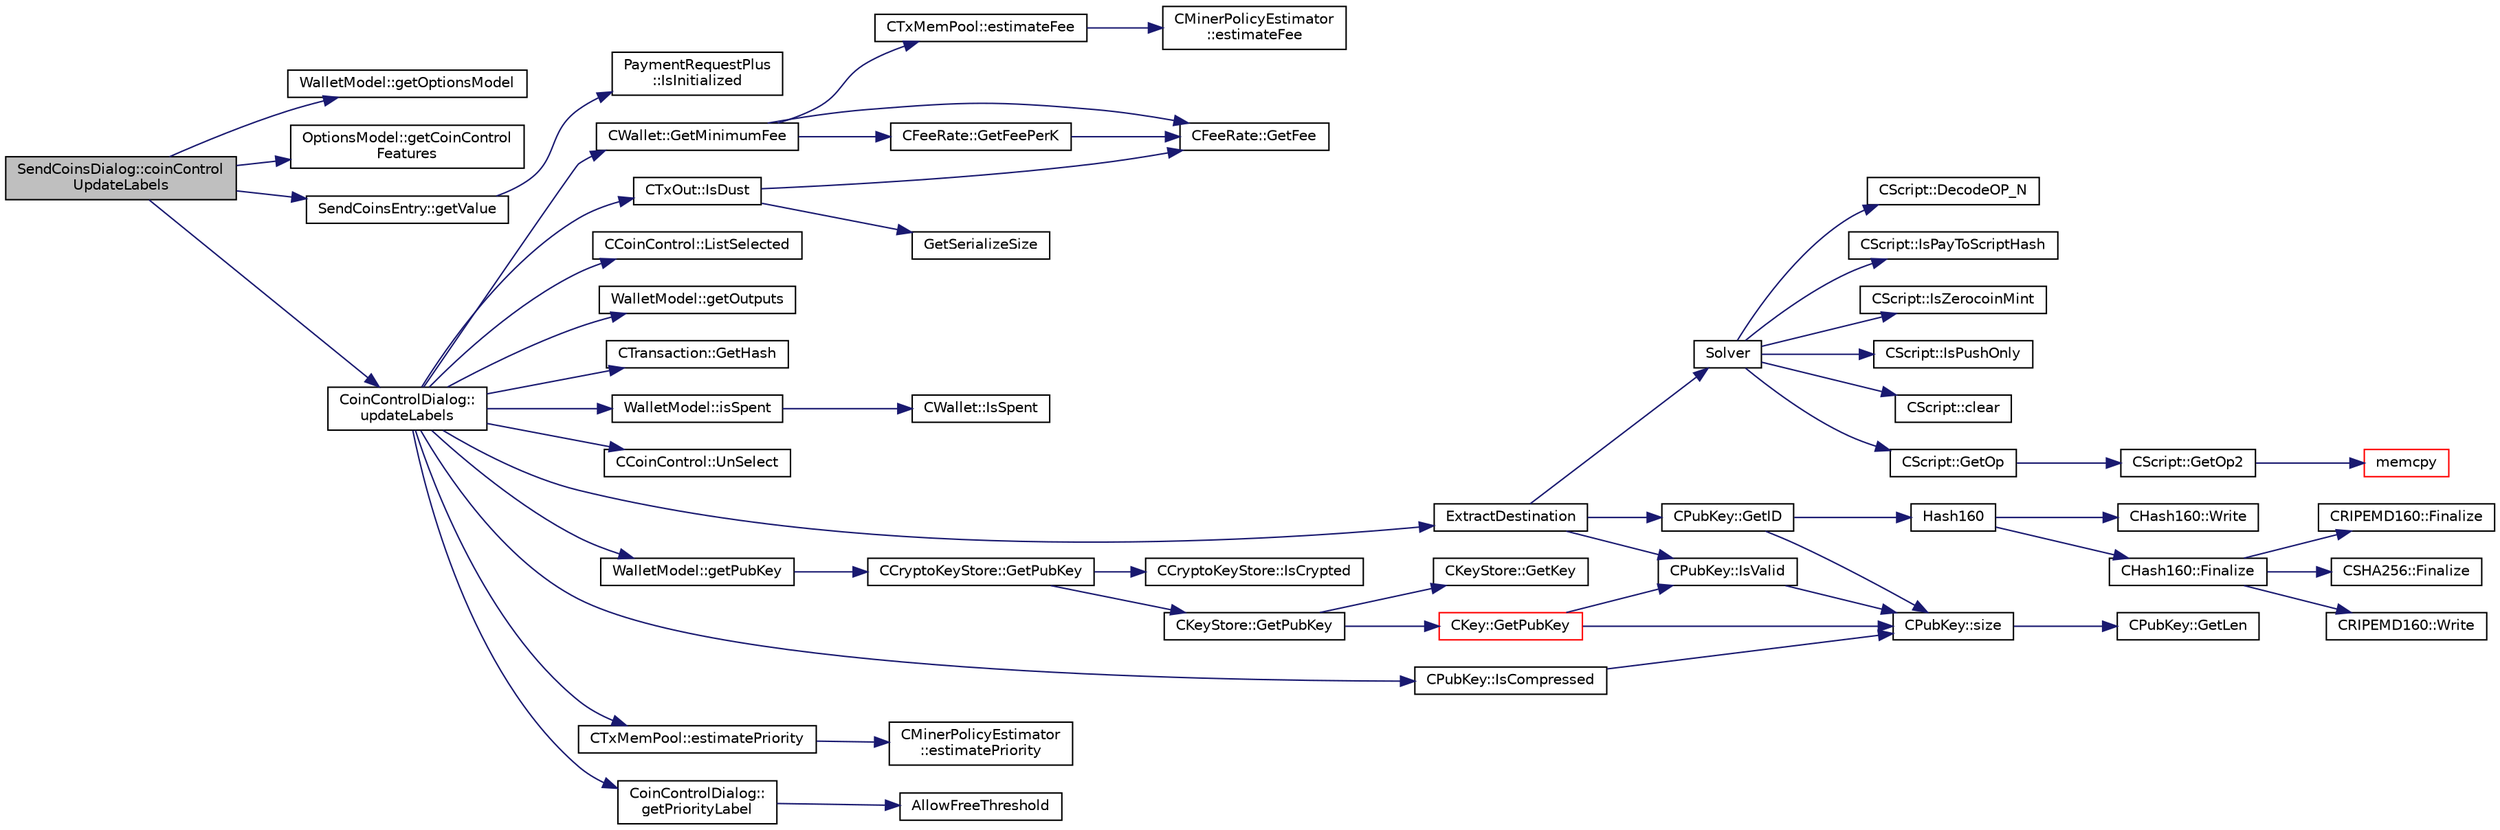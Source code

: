 digraph "SendCoinsDialog::coinControlUpdateLabels"
{
  edge [fontname="Helvetica",fontsize="10",labelfontname="Helvetica",labelfontsize="10"];
  node [fontname="Helvetica",fontsize="10",shape=record];
  rankdir="LR";
  Node625 [label="SendCoinsDialog::coinControl\lUpdateLabels",height=0.2,width=0.4,color="black", fillcolor="grey75", style="filled", fontcolor="black"];
  Node625 -> Node626 [color="midnightblue",fontsize="10",style="solid",fontname="Helvetica"];
  Node626 [label="WalletModel::getOptionsModel",height=0.2,width=0.4,color="black", fillcolor="white", style="filled",URL="$class_wallet_model.html#a96d53e56b3f8f07537ea2523f7a7d300"];
  Node625 -> Node627 [color="midnightblue",fontsize="10",style="solid",fontname="Helvetica"];
  Node627 [label="OptionsModel::getCoinControl\lFeatures",height=0.2,width=0.4,color="black", fillcolor="white", style="filled",URL="$class_options_model.html#ace6c871068f613aee277e37bfdc988c0"];
  Node625 -> Node628 [color="midnightblue",fontsize="10",style="solid",fontname="Helvetica"];
  Node628 [label="SendCoinsEntry::getValue",height=0.2,width=0.4,color="black", fillcolor="white", style="filled",URL="$class_send_coins_entry.html#af36fb0ed9e2e07079c1a982b31e793c8"];
  Node628 -> Node629 [color="midnightblue",fontsize="10",style="solid",fontname="Helvetica"];
  Node629 [label="PaymentRequestPlus\l::IsInitialized",height=0.2,width=0.4,color="black", fillcolor="white", style="filled",URL="$class_payment_request_plus.html#aa3d8c57af7c7bc4ffbc31da32e5a40a6"];
  Node625 -> Node630 [color="midnightblue",fontsize="10",style="solid",fontname="Helvetica"];
  Node630 [label="CoinControlDialog::\lupdateLabels",height=0.2,width=0.4,color="black", fillcolor="white", style="filled",URL="$class_coin_control_dialog.html#a4fc60e89b097952ff22dc0f9c58c87d9"];
  Node630 -> Node631 [color="midnightblue",fontsize="10",style="solid",fontname="Helvetica"];
  Node631 [label="CTxOut::IsDust",height=0.2,width=0.4,color="black", fillcolor="white", style="filled",URL="$class_c_tx_out.html#ad4440670c7b3a59b46fa44f2f032ded8"];
  Node631 -> Node632 [color="midnightblue",fontsize="10",style="solid",fontname="Helvetica"];
  Node632 [label="GetSerializeSize",height=0.2,width=0.4,color="black", fillcolor="white", style="filled",URL="$serialize_8h.html#a48239e478ae730373d1984fe304ca025"];
  Node631 -> Node633 [color="midnightblue",fontsize="10",style="solid",fontname="Helvetica"];
  Node633 [label="CFeeRate::GetFee",height=0.2,width=0.4,color="black", fillcolor="white", style="filled",URL="$class_c_fee_rate.html#a6a3aef64120ef51ac921318282404b0e"];
  Node630 -> Node634 [color="midnightblue",fontsize="10",style="solid",fontname="Helvetica"];
  Node634 [label="CCoinControl::ListSelected",height=0.2,width=0.4,color="black", fillcolor="white", style="filled",URL="$class_c_coin_control.html#a176b3a32b5f623fe25b8e61ca561422e"];
  Node630 -> Node635 [color="midnightblue",fontsize="10",style="solid",fontname="Helvetica"];
  Node635 [label="WalletModel::getOutputs",height=0.2,width=0.4,color="black", fillcolor="white", style="filled",URL="$class_wallet_model.html#a5237ea4d9724807a05e2944e5ce6f181"];
  Node630 -> Node636 [color="midnightblue",fontsize="10",style="solid",fontname="Helvetica"];
  Node636 [label="CTransaction::GetHash",height=0.2,width=0.4,color="black", fillcolor="white", style="filled",URL="$class_c_transaction.html#a7efd1379de830341417c0bfa23a149aa"];
  Node630 -> Node637 [color="midnightblue",fontsize="10",style="solid",fontname="Helvetica"];
  Node637 [label="WalletModel::isSpent",height=0.2,width=0.4,color="black", fillcolor="white", style="filled",URL="$class_wallet_model.html#acb24dd4388e6daef526667fb365a57b1"];
  Node637 -> Node638 [color="midnightblue",fontsize="10",style="solid",fontname="Helvetica"];
  Node638 [label="CWallet::IsSpent",height=0.2,width=0.4,color="black", fillcolor="white", style="filled",URL="$group__map_wallet.html#ga6adcf1c224ed3c3fe4b0b19f6fca75d8",tooltip="Outpoint is spent if any non-conflicted transaction spends it: "];
  Node630 -> Node639 [color="midnightblue",fontsize="10",style="solid",fontname="Helvetica"];
  Node639 [label="CCoinControl::UnSelect",height=0.2,width=0.4,color="black", fillcolor="white", style="filled",URL="$class_c_coin_control.html#a7f9b8135840df5907bc49a4c5cb19ba4"];
  Node630 -> Node640 [color="midnightblue",fontsize="10",style="solid",fontname="Helvetica"];
  Node640 [label="ExtractDestination",height=0.2,width=0.4,color="black", fillcolor="white", style="filled",URL="$standard_8cpp.html#a951f7e601746ae076afdf3169ecca2fc"];
  Node640 -> Node641 [color="midnightblue",fontsize="10",style="solid",fontname="Helvetica"];
  Node641 [label="Solver",height=0.2,width=0.4,color="black", fillcolor="white", style="filled",URL="$standard_8cpp.html#a6ee6be50bff44464e905680c6fcee6dc",tooltip="Return public keys or hashes from scriptPubKey, for &#39;standard&#39; transaction types. ..."];
  Node641 -> Node642 [color="midnightblue",fontsize="10",style="solid",fontname="Helvetica"];
  Node642 [label="CScript::IsPayToScriptHash",height=0.2,width=0.4,color="black", fillcolor="white", style="filled",URL="$class_c_script.html#a0c3729c606d318923dc06f95d85a0971"];
  Node641 -> Node643 [color="midnightblue",fontsize="10",style="solid",fontname="Helvetica"];
  Node643 [label="CScript::IsZerocoinMint",height=0.2,width=0.4,color="black", fillcolor="white", style="filled",URL="$class_c_script.html#aadeaf93bd9c00abc9e20d082051adac8"];
  Node641 -> Node644 [color="midnightblue",fontsize="10",style="solid",fontname="Helvetica"];
  Node644 [label="CScript::IsPushOnly",height=0.2,width=0.4,color="black", fillcolor="white", style="filled",URL="$class_c_script.html#a090905f875fa5a40e616b319de8e973f",tooltip="Called by IsStandardTx and P2SH/BIP62 VerifyScript (which makes it consensus-critical). "];
  Node641 -> Node645 [color="midnightblue",fontsize="10",style="solid",fontname="Helvetica"];
  Node645 [label="CScript::clear",height=0.2,width=0.4,color="black", fillcolor="white", style="filled",URL="$class_c_script.html#a7b2baf842621f07c4939408acf63377c"];
  Node641 -> Node646 [color="midnightblue",fontsize="10",style="solid",fontname="Helvetica"];
  Node646 [label="CScript::GetOp",height=0.2,width=0.4,color="black", fillcolor="white", style="filled",URL="$class_c_script.html#a94635ed93d8d244ec3acfa83f9ecfe5f"];
  Node646 -> Node647 [color="midnightblue",fontsize="10",style="solid",fontname="Helvetica"];
  Node647 [label="CScript::GetOp2",height=0.2,width=0.4,color="black", fillcolor="white", style="filled",URL="$class_c_script.html#aac2dbe75742054049b0c6de0e9473ef0"];
  Node647 -> Node648 [color="midnightblue",fontsize="10",style="solid",fontname="Helvetica"];
  Node648 [label="memcpy",height=0.2,width=0.4,color="red", fillcolor="white", style="filled",URL="$glibc__compat_8cpp.html#a0f46826ab0466591e136db24394923cf"];
  Node641 -> Node650 [color="midnightblue",fontsize="10",style="solid",fontname="Helvetica"];
  Node650 [label="CScript::DecodeOP_N",height=0.2,width=0.4,color="black", fillcolor="white", style="filled",URL="$class_c_script.html#a7f975fca06b3e9a17da8ba23c7647e2e",tooltip="Encode/decode small integers: "];
  Node640 -> Node651 [color="midnightblue",fontsize="10",style="solid",fontname="Helvetica"];
  Node651 [label="CPubKey::IsValid",height=0.2,width=0.4,color="black", fillcolor="white", style="filled",URL="$class_c_pub_key.html#a4fa94293cf8577fd039b9a133f6c7f30"];
  Node651 -> Node652 [color="midnightblue",fontsize="10",style="solid",fontname="Helvetica"];
  Node652 [label="CPubKey::size",height=0.2,width=0.4,color="black", fillcolor="white", style="filled",URL="$class_c_pub_key.html#a6bb28fcf0a5f799c69f5b7269363b309",tooltip="Simple read-only vector-like interface to the pubkey data. "];
  Node652 -> Node653 [color="midnightblue",fontsize="10",style="solid",fontname="Helvetica"];
  Node653 [label="CPubKey::GetLen",height=0.2,width=0.4,color="black", fillcolor="white", style="filled",URL="$class_c_pub_key.html#a7dc71b3f037c84268dc22de97d7b65fb",tooltip="Compute the length of a pubkey with a given first byte. "];
  Node640 -> Node654 [color="midnightblue",fontsize="10",style="solid",fontname="Helvetica"];
  Node654 [label="CPubKey::GetID",height=0.2,width=0.4,color="black", fillcolor="white", style="filled",URL="$class_c_pub_key.html#a2675f7e6f72eff68e7a5227289feb021",tooltip="Get the KeyID of this public key (hash of its serialization) "];
  Node654 -> Node655 [color="midnightblue",fontsize="10",style="solid",fontname="Helvetica"];
  Node655 [label="Hash160",height=0.2,width=0.4,color="black", fillcolor="white", style="filled",URL="$hash_8h.html#a4490f70ddae16e9e48460a0416a48a6b",tooltip="Compute the 160-bit hash an object. "];
  Node655 -> Node656 [color="midnightblue",fontsize="10",style="solid",fontname="Helvetica"];
  Node656 [label="CHash160::Write",height=0.2,width=0.4,color="black", fillcolor="white", style="filled",URL="$class_c_hash160.html#af56cdd9443013eb68b246aa8450217f2"];
  Node655 -> Node657 [color="midnightblue",fontsize="10",style="solid",fontname="Helvetica"];
  Node657 [label="CHash160::Finalize",height=0.2,width=0.4,color="black", fillcolor="white", style="filled",URL="$class_c_hash160.html#a9bb08e1772002ae1a5d85017ba7952ee"];
  Node657 -> Node658 [color="midnightblue",fontsize="10",style="solid",fontname="Helvetica"];
  Node658 [label="CSHA256::Finalize",height=0.2,width=0.4,color="black", fillcolor="white", style="filled",URL="$class_c_s_h_a256.html#a4259230be0caefa590bc324fc12b9b90"];
  Node657 -> Node659 [color="midnightblue",fontsize="10",style="solid",fontname="Helvetica"];
  Node659 [label="CRIPEMD160::Write",height=0.2,width=0.4,color="black", fillcolor="white", style="filled",URL="$class_c_r_i_p_e_m_d160.html#a221143b9d94af623d07c4f4ba1bf6007"];
  Node657 -> Node660 [color="midnightblue",fontsize="10",style="solid",fontname="Helvetica"];
  Node660 [label="CRIPEMD160::Finalize",height=0.2,width=0.4,color="black", fillcolor="white", style="filled",URL="$class_c_r_i_p_e_m_d160.html#a2a11566fbf9d1339b819833313fc4e51"];
  Node654 -> Node652 [color="midnightblue",fontsize="10",style="solid",fontname="Helvetica"];
  Node630 -> Node661 [color="midnightblue",fontsize="10",style="solid",fontname="Helvetica"];
  Node661 [label="WalletModel::getPubKey",height=0.2,width=0.4,color="black", fillcolor="white", style="filled",URL="$class_wallet_model.html#abe0b4462654768f301d1f758f7907ca2"];
  Node661 -> Node662 [color="midnightblue",fontsize="10",style="solid",fontname="Helvetica"];
  Node662 [label="CCryptoKeyStore::GetPubKey",height=0.2,width=0.4,color="black", fillcolor="white", style="filled",URL="$class_c_crypto_key_store.html#a20b474adfe6900bb36cd4fd6f9c31380"];
  Node662 -> Node663 [color="midnightblue",fontsize="10",style="solid",fontname="Helvetica"];
  Node663 [label="CCryptoKeyStore::IsCrypted",height=0.2,width=0.4,color="black", fillcolor="white", style="filled",URL="$class_c_crypto_key_store.html#acc8fed44366c98fb481333ca6e867088"];
  Node662 -> Node664 [color="midnightblue",fontsize="10",style="solid",fontname="Helvetica"];
  Node664 [label="CKeyStore::GetPubKey",height=0.2,width=0.4,color="black", fillcolor="white", style="filled",URL="$class_c_key_store.html#ab83687ea4c9df138b21f6ec3e9809f42"];
  Node664 -> Node665 [color="midnightblue",fontsize="10",style="solid",fontname="Helvetica"];
  Node665 [label="CKeyStore::GetKey",height=0.2,width=0.4,color="black", fillcolor="white", style="filled",URL="$class_c_key_store.html#a2dffca468fef2e5da2e42a7c983d968a"];
  Node664 -> Node666 [color="midnightblue",fontsize="10",style="solid",fontname="Helvetica"];
  Node666 [label="CKey::GetPubKey",height=0.2,width=0.4,color="red", fillcolor="white", style="filled",URL="$class_c_key.html#aa1085c59603a62db6ec776300f250337",tooltip="Compute the public key from a private key. "];
  Node666 -> Node652 [color="midnightblue",fontsize="10",style="solid",fontname="Helvetica"];
  Node666 -> Node651 [color="midnightblue",fontsize="10",style="solid",fontname="Helvetica"];
  Node630 -> Node670 [color="midnightblue",fontsize="10",style="solid",fontname="Helvetica"];
  Node670 [label="CPubKey::IsCompressed",height=0.2,width=0.4,color="black", fillcolor="white", style="filled",URL="$class_c_pub_key.html#a25f8b70340ad20ddab0f80ec4cee9396",tooltip="Check whether this is a compressed public key. "];
  Node670 -> Node652 [color="midnightblue",fontsize="10",style="solid",fontname="Helvetica"];
  Node630 -> Node671 [color="midnightblue",fontsize="10",style="solid",fontname="Helvetica"];
  Node671 [label="CTxMemPool::estimatePriority",height=0.2,width=0.4,color="black", fillcolor="white", style="filled",URL="$class_c_tx_mem_pool.html#a225378304025c093d2dc5fcb754ade3b",tooltip="Estimate priority needed to get into the next nBlocks. "];
  Node671 -> Node672 [color="midnightblue",fontsize="10",style="solid",fontname="Helvetica"];
  Node672 [label="CMinerPolicyEstimator\l::estimatePriority",height=0.2,width=0.4,color="black", fillcolor="white", style="filled",URL="$class_c_miner_policy_estimator.html#ae9bb4813622680e6e3b48ea8c0ce41b6"];
  Node630 -> Node673 [color="midnightblue",fontsize="10",style="solid",fontname="Helvetica"];
  Node673 [label="CoinControlDialog::\lgetPriorityLabel",height=0.2,width=0.4,color="black", fillcolor="white", style="filled",URL="$class_coin_control_dialog.html#a82c553c068d383edb52e2c239642d8e4"];
  Node673 -> Node674 [color="midnightblue",fontsize="10",style="solid",fontname="Helvetica"];
  Node674 [label="AllowFreeThreshold",height=0.2,width=0.4,color="black", fillcolor="white", style="filled",URL="$txmempool_8h.html#a51bd4734f99121bdc24323fd5aebacc3"];
  Node630 -> Node675 [color="midnightblue",fontsize="10",style="solid",fontname="Helvetica"];
  Node675 [label="CWallet::GetMinimumFee",height=0.2,width=0.4,color="black", fillcolor="white", style="filled",URL="$group___actions.html#ga64a76474added26d9fbf904b5dd978a8"];
  Node675 -> Node633 [color="midnightblue",fontsize="10",style="solid",fontname="Helvetica"];
  Node675 -> Node676 [color="midnightblue",fontsize="10",style="solid",fontname="Helvetica"];
  Node676 [label="CFeeRate::GetFeePerK",height=0.2,width=0.4,color="black", fillcolor="white", style="filled",URL="$class_c_fee_rate.html#ac772be79983433d442d6b871d2fb6e11"];
  Node676 -> Node633 [color="midnightblue",fontsize="10",style="solid",fontname="Helvetica"];
  Node675 -> Node677 [color="midnightblue",fontsize="10",style="solid",fontname="Helvetica"];
  Node677 [label="CTxMemPool::estimateFee",height=0.2,width=0.4,color="black", fillcolor="white", style="filled",URL="$class_c_tx_mem_pool.html#a32dd66c128330aed86865c8a61857c6c",tooltip="Estimate fee rate needed to get into the next nBlocks. "];
  Node677 -> Node678 [color="midnightblue",fontsize="10",style="solid",fontname="Helvetica"];
  Node678 [label="CMinerPolicyEstimator\l::estimateFee",height=0.2,width=0.4,color="black", fillcolor="white", style="filled",URL="$class_c_miner_policy_estimator.html#a00b6f58a508ee87999910972f37b3281",tooltip="Can return CFeeRate(0) if we don&#39;t have any data for that many blocks back. "];
}
